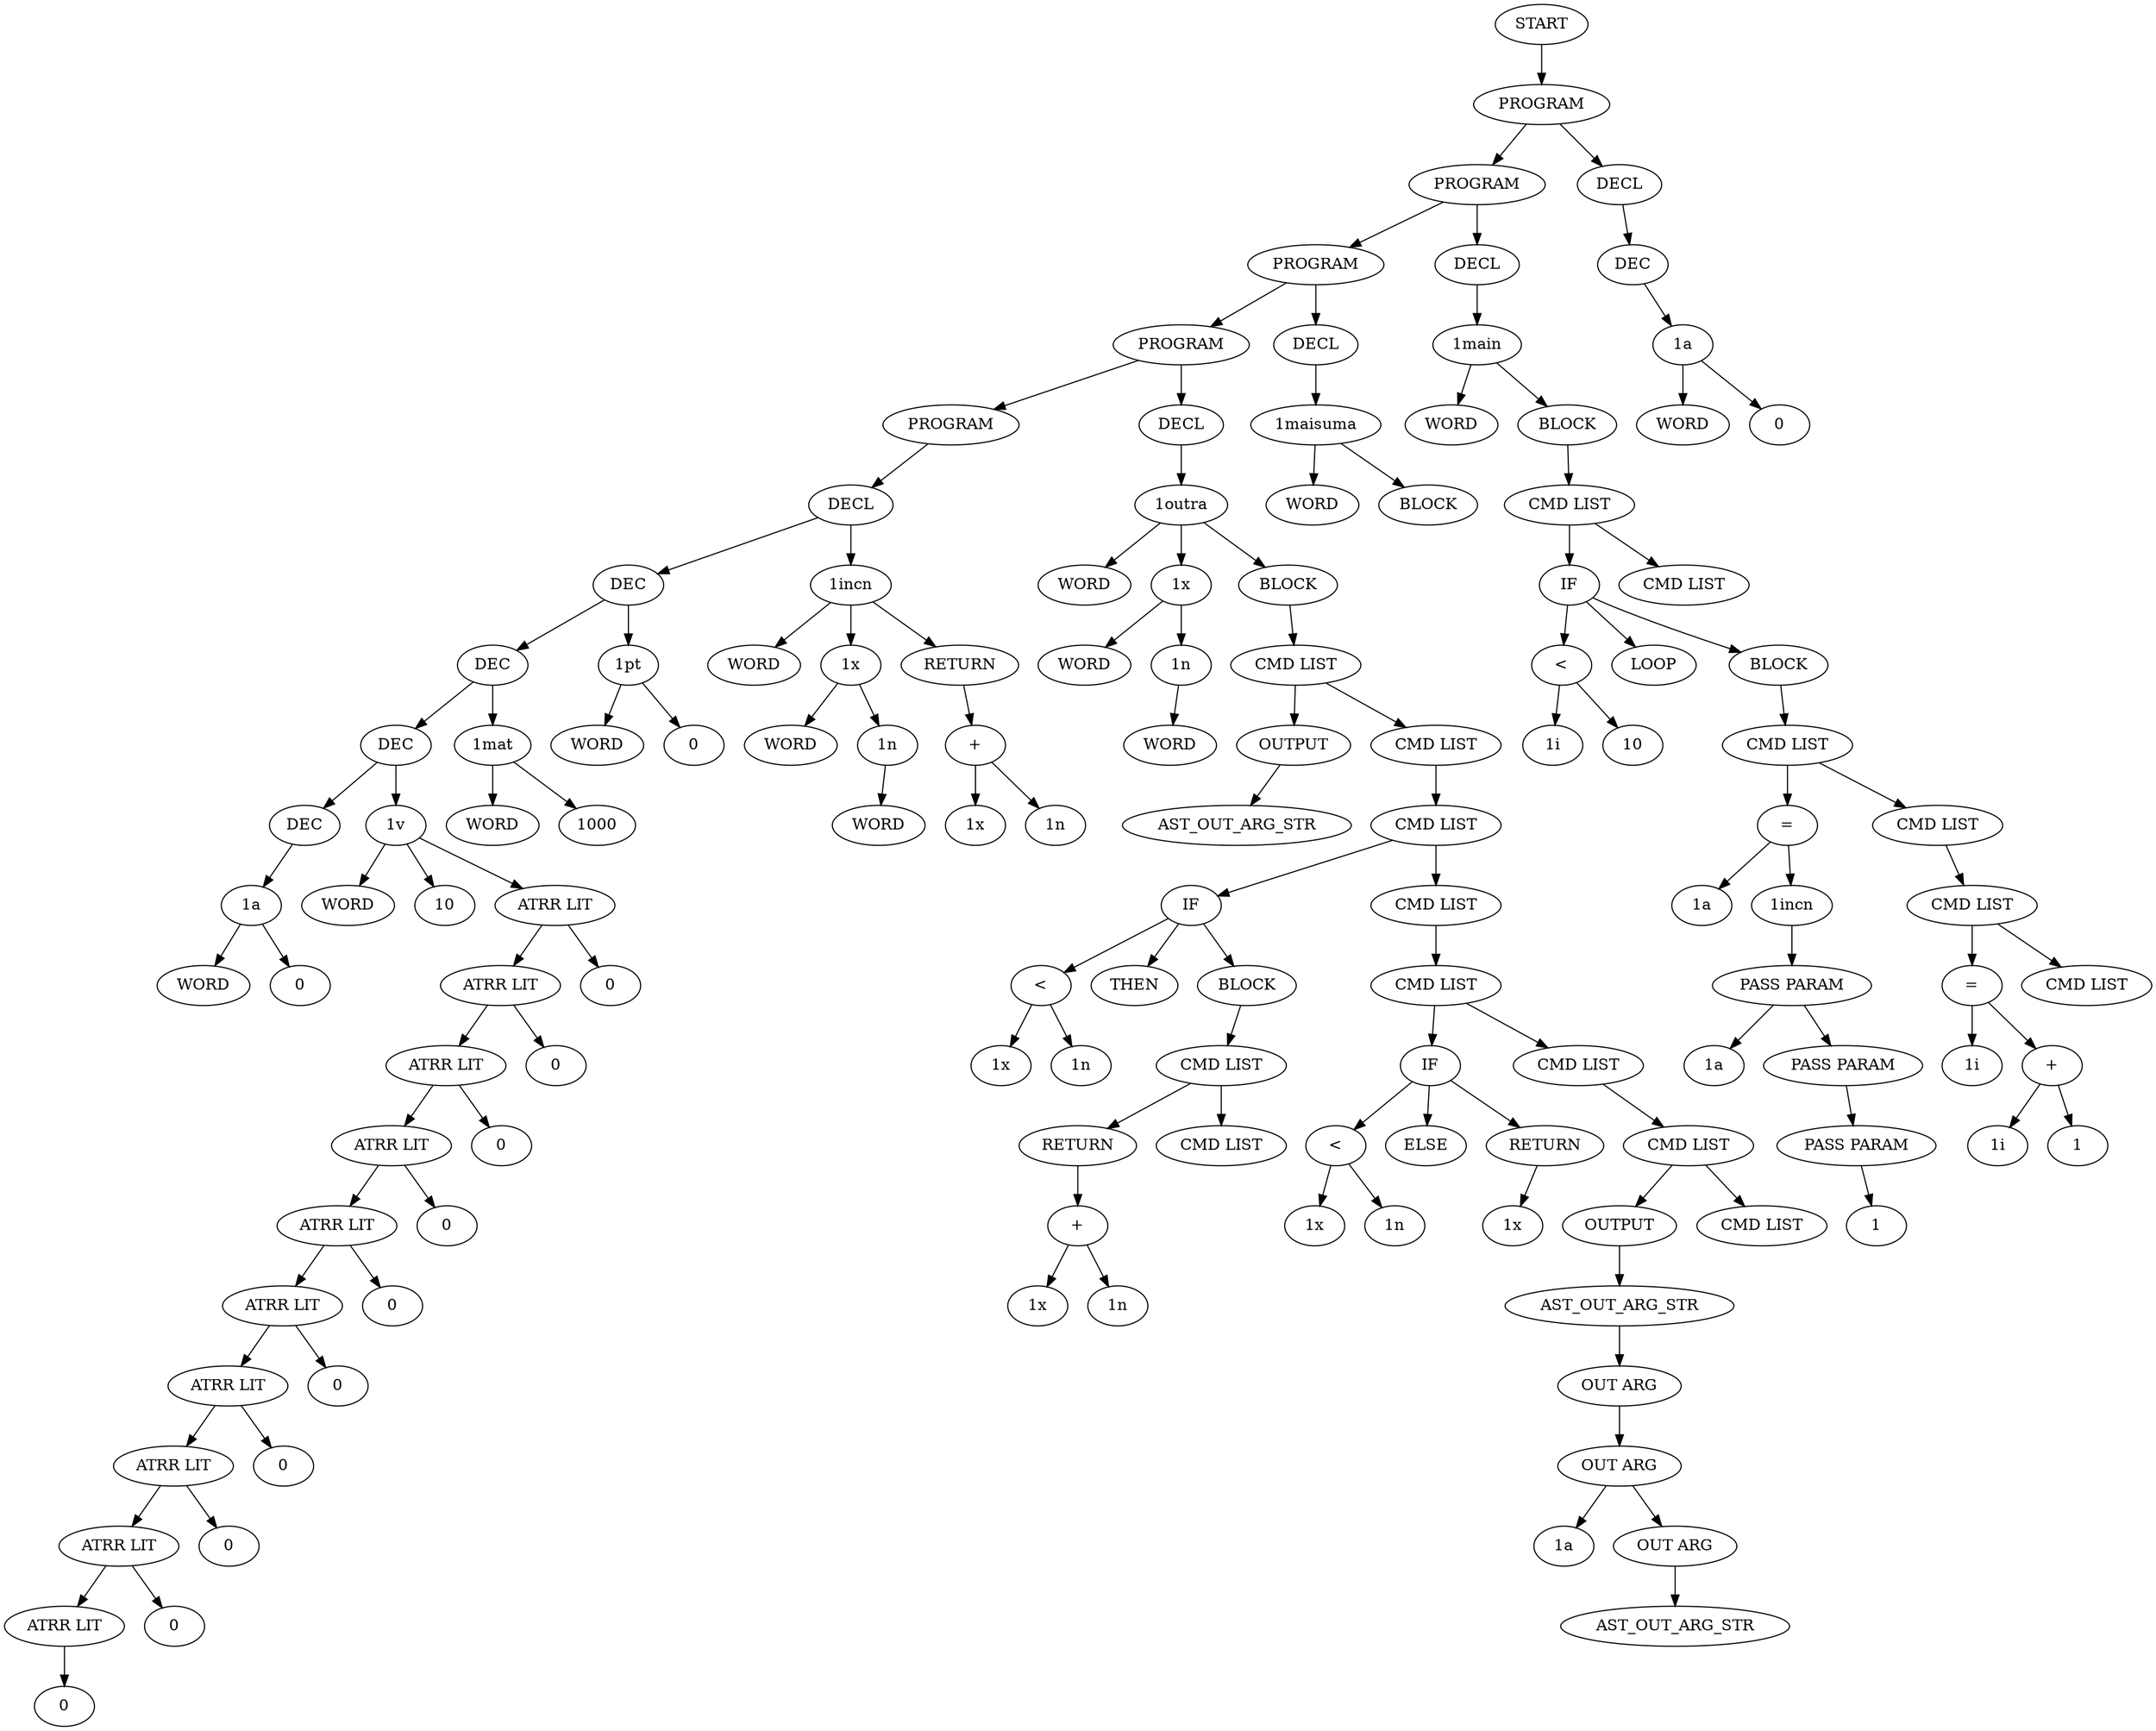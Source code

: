 digraph G {
node_0x19dd750 [label="WORD"]
node_0x19dd810 [label="0"]
node_0x19dd850 [label="1a"]
node_0x19dd850 -> node_0x19dd750
node_0x19dd850 -> node_0x19dd810
node_0x19dd890 [label="DEC"]
node_0x19dd890 -> node_0x19dd850
node_0x19dd8d0 [label="WORD"]
node_0x19dd990 [label="10"]
node_0x19dd9d0 [label="0"]
node_0x19dda10 [label="ATRR LIT"]
node_0x19dda10 -> node_0x19dd9d0
node_0x19dda50 [label="0"]
node_0x19dda90 [label="ATRR LIT"]
node_0x19dda90 -> node_0x19dda10
node_0x19dda90 -> node_0x19dda50
node_0x19ddad0 [label="0"]
node_0x19ddb10 [label="ATRR LIT"]
node_0x19ddb10 -> node_0x19dda90
node_0x19ddb10 -> node_0x19ddad0
node_0x19ddb50 [label="0"]
node_0x19ddb90 [label="ATRR LIT"]
node_0x19ddb90 -> node_0x19ddb10
node_0x19ddb90 -> node_0x19ddb50
node_0x19ddbd0 [label="0"]
node_0x19ddc10 [label="ATRR LIT"]
node_0x19ddc10 -> node_0x19ddb90
node_0x19ddc10 -> node_0x19ddbd0
node_0x19ddc50 [label="0"]
node_0x19ddc90 [label="ATRR LIT"]
node_0x19ddc90 -> node_0x19ddc10
node_0x19ddc90 -> node_0x19ddc50
node_0x19ddcd0 [label="0"]
node_0x19ddd10 [label="ATRR LIT"]
node_0x19ddd10 -> node_0x19ddc90
node_0x19ddd10 -> node_0x19ddcd0
node_0x19ddd50 [label="0"]
node_0x19ddd90 [label="ATRR LIT"]
node_0x19ddd90 -> node_0x19ddd10
node_0x19ddd90 -> node_0x19ddd50
node_0x19dddd0 [label="0"]
node_0x19dde10 [label="ATRR LIT"]
node_0x19dde10 -> node_0x19ddd90
node_0x19dde10 -> node_0x19dddd0
node_0x19dde50 [label="0"]
node_0x19dde90 [label="ATRR LIT"]
node_0x19dde90 -> node_0x19dde10
node_0x19dde90 -> node_0x19dde50
node_0x19dded0 [label="1v"]
node_0x19dded0 -> node_0x19dd8d0
node_0x19dded0 -> node_0x19dd990
node_0x19dded0 -> node_0x19dde90
node_0x19ddf10 [label="DEC"]
node_0x19ddf10 -> node_0x19dd890
node_0x19ddf10 -> node_0x19dded0
node_0x19ddf50 [label="WORD"]
node_0x19de010 [label="1000"]
node_0x19de050 [label="1mat"]
node_0x19de050 -> node_0x19ddf50
node_0x19de050 -> node_0x19de010
node_0x19de090 [label="DEC"]
node_0x19de090 -> node_0x19ddf10
node_0x19de090 -> node_0x19de050
node_0x19de0d0 [label="WORD"]
node_0x19de150 [label="0"]
node_0x19de190 [label="1pt"]
node_0x19de190 -> node_0x19de0d0
node_0x19de190 -> node_0x19de150
node_0x19de1d0 [label="DEC"]
node_0x19de1d0 -> node_0x19de090
node_0x19de1d0 -> node_0x19de190
node_0x19de210 [label="WORD"]
node_0x19de290 [label="WORD"]
node_0x19de310 [label="WORD"]
node_0x19de390 [label="1n"]
node_0x19de390 -> node_0x19de310
node_0x19de3d0 [label="1x"]
node_0x19de3d0 -> node_0x19de290
node_0x19de3d0 -> node_0x19de390
node_0x19de410 [label="1x"]
node_0x19de450 [label="1n"]
node_0x19de490 [label="+"]
node_0x19de490 -> node_0x19de410
node_0x19de490 -> node_0x19de450
node_0x19de4d0 [label="RETURN"]
node_0x19de4d0 -> node_0x19de490
node_0x19de510 [label="1incn"]
node_0x19de510 -> node_0x19de210
node_0x19de510 -> node_0x19de3d0
node_0x19de510 -> node_0x19de4d0
node_0x19de550 [label="DECL"]
node_0x19de550 -> node_0x19de1d0
node_0x19de550 -> node_0x19de510
node_0x19de590 [label="PROGRAM"]
node_0x19de590 -> node_0x19de550
node_0x19de5d0 [label="WORD"]
node_0x19de650 [label="WORD"]
node_0x19de690 [label="WORD"]
node_0x19de6d0 [label="1n"]
node_0x19de6d0 -> node_0x19de690
node_0x19de710 [label="1x"]
node_0x19de710 -> node_0x19de650
node_0x19de710 -> node_0x19de6d0
node_0x19de790 [label="AST_OUT_ARG_STR"]
node_0x19de7d0 [label="OUTPUT"]
node_0x19de7d0 -> node_0x19de790
node_0x19de810 [label="1x"]
node_0x19de850 [label="1n"]
node_0x19de890 [label="<"]
node_0x19de890 -> node_0x19de810
node_0x19de890 -> node_0x19de850
node_0x19de8d0 [label="THEN"]
node_0x19de910 [label="1x"]
node_0x19de950 [label="1n"]
node_0x19de990 [label="+"]
node_0x19de990 -> node_0x19de910
node_0x19de990 -> node_0x19de950
node_0x19de9d0 [label="RETURN"]
node_0x19de9d0 -> node_0x19de990
node_0x19dea10 [label="CMD LIST"]
node_0x19dea50 [label="CMD LIST"]
node_0x19dea50 -> node_0x19de9d0
node_0x19dea50 -> node_0x19dea10
node_0x19dea90 [label="BLOCK"]
node_0x19dea90 -> node_0x19dea50
node_0x19dead0 [label="IF"]
node_0x19dead0 -> node_0x19de890
node_0x19dead0 -> node_0x19de8d0
node_0x19dead0 -> node_0x19dea90
node_0x19deb10 [label="1x"]
node_0x19deb50 [label="1n"]
node_0x19deb90 [label="<"]
node_0x19deb90 -> node_0x19deb10
node_0x19deb90 -> node_0x19deb50
node_0x19debd0 [label="ELSE"]
node_0x19dec10 [label="1x"]
node_0x19dec50 [label="RETURN"]
node_0x19dec50 -> node_0x19dec10
node_0x19dec90 [label="IF"]
node_0x19dec90 -> node_0x19deb90
node_0x19dec90 -> node_0x19debd0
node_0x19dec90 -> node_0x19dec50
node_0x19ded20 [label="1a"]
node_0x19deda0 [label="AST_OUT_ARG_STR"]
node_0x19dede0 [label="OUT ARG"]
node_0x19dede0 -> node_0x19deda0
node_0x19dee20 [label="OUT ARG"]
node_0x19dee20 -> node_0x19ded20
node_0x19dee20 -> node_0x19dede0
node_0x19dee60 [label="OUT ARG"]
node_0x19dee60 -> node_0x19dee20
node_0x19deea0 [label="AST_OUT_ARG_STR"]
node_0x19deea0 -> node_0x19dee60
node_0x19deee0 [label="OUTPUT"]
node_0x19deee0 -> node_0x19deea0
node_0x19def20 [label="CMD LIST"]
node_0x19def60 [label="CMD LIST"]
node_0x19def60 -> node_0x19deee0
node_0x19def60 -> node_0x19def20
node_0x19defa0 [label="CMD LIST"]
node_0x19defa0 -> node_0x19def60
node_0x19defe0 [label="CMD LIST"]
node_0x19defe0 -> node_0x19dec90
node_0x19defe0 -> node_0x19defa0
node_0x19df020 [label="CMD LIST"]
node_0x19df020 -> node_0x19defe0
node_0x19df060 [label="CMD LIST"]
node_0x19df060 -> node_0x19dead0
node_0x19df060 -> node_0x19df020
node_0x19df0a0 [label="CMD LIST"]
node_0x19df0a0 -> node_0x19df060
node_0x19df0e0 [label="CMD LIST"]
node_0x19df0e0 -> node_0x19de7d0
node_0x19df0e0 -> node_0x19df0a0
node_0x19df120 [label="BLOCK"]
node_0x19df120 -> node_0x19df0e0
node_0x19df160 [label="1outra"]
node_0x19df160 -> node_0x19de5d0
node_0x19df160 -> node_0x19de710
node_0x19df160 -> node_0x19df120
node_0x19df1a0 [label="DECL"]
node_0x19df1a0 -> node_0x19df160
node_0x19df1e0 [label="PROGRAM"]
node_0x19df1e0 -> node_0x19de590
node_0x19df1e0 -> node_0x19df1a0
node_0x19df220 [label="WORD"]
node_0x19df2a0 [label="BLOCK"]
node_0x19df2e0 [label="1maisuma"]
node_0x19df2e0 -> node_0x19df220
node_0x19df2e0 -> node_0x19df2a0
node_0x19df320 [label="DECL"]
node_0x19df320 -> node_0x19df2e0
node_0x19df360 [label="PROGRAM"]
node_0x19df360 -> node_0x19df1e0
node_0x19df360 -> node_0x19df320
node_0x19df3a0 [label="WORD"]
node_0x19df460 [label="1i"]
node_0x19df4a0 [label="10"]
node_0x19df4e0 [label="<"]
node_0x19df4e0 -> node_0x19df460
node_0x19df4e0 -> node_0x19df4a0
node_0x19df520 [label="LOOP"]
node_0x19df560 [label="1a"]
node_0x19df5a0 [label="1a"]
node_0x19df620 [label="1"]
node_0x19df660 [label="PASS PARAM"]
node_0x19df660 -> node_0x19df620
node_0x19df6a0 [label="PASS PARAM"]
node_0x19df6a0 -> node_0x19df660
node_0x19df6e0 [label="PASS PARAM"]
node_0x19df6e0 -> node_0x19df5a0
node_0x19df6e0 -> node_0x19df6a0
node_0x19df720 [label="1incn"]
node_0x19df720 -> node_0x19df6e0
node_0x19df760 [label="="]
node_0x19df760 -> node_0x19df560
node_0x19df760 -> node_0x19df720
node_0x19df7a0 [label="1i"]
node_0x19df7e0 [label="1i"]
node_0x19df820 [label="1"]
node_0x19df860 [label="+"]
node_0x19df860 -> node_0x19df7e0
node_0x19df860 -> node_0x19df820
node_0x19df8a0 [label="="]
node_0x19df8a0 -> node_0x19df7a0
node_0x19df8a0 -> node_0x19df860
node_0x19df8e0 [label="CMD LIST"]
node_0x19df920 [label="CMD LIST"]
node_0x19df920 -> node_0x19df8a0
node_0x19df920 -> node_0x19df8e0
node_0x19df960 [label="CMD LIST"]
node_0x19df960 -> node_0x19df920
node_0x19df9a0 [label="CMD LIST"]
node_0x19df9a0 -> node_0x19df760
node_0x19df9a0 -> node_0x19df960
node_0x19df9e0 [label="BLOCK"]
node_0x19df9e0 -> node_0x19df9a0
node_0x19dfa20 [label="IF"]
node_0x19dfa20 -> node_0x19df4e0
node_0x19dfa20 -> node_0x19df520
node_0x19dfa20 -> node_0x19df9e0
node_0x19dfa60 [label="CMD LIST"]
node_0x19dfaa0 [label="CMD LIST"]
node_0x19dfaa0 -> node_0x19dfa20
node_0x19dfaa0 -> node_0x19dfa60
node_0x19dfae0 [label="BLOCK"]
node_0x19dfae0 -> node_0x19dfaa0
node_0x19dfb20 [label="1main"]
node_0x19dfb20 -> node_0x19df3a0
node_0x19dfb20 -> node_0x19dfae0
node_0x19dfb60 [label="DECL"]
node_0x19dfb60 -> node_0x19dfb20
node_0x19dfba0 [label="PROGRAM"]
node_0x19dfba0 -> node_0x19df360
node_0x19dfba0 -> node_0x19dfb60
node_0x19dfbe0 [label="WORD"]
node_0x19dfc20 [label="0"]
node_0x19dfc60 [label="1a"]
node_0x19dfc60 -> node_0x19dfbe0
node_0x19dfc60 -> node_0x19dfc20
node_0x19dfca0 [label="DEC"]
node_0x19dfca0 -> node_0x19dfc60
node_0x19dfce0 [label="DECL"]
node_0x19dfce0 -> node_0x19dfca0
node_0x19dfd20 [label="PROGRAM"]
node_0x19dfd20 -> node_0x19dfba0
node_0x19dfd20 -> node_0x19dfce0
node_0x19dfd60 [label="START"]
node_0x19dfd60 -> node_0x19dfd20
}
